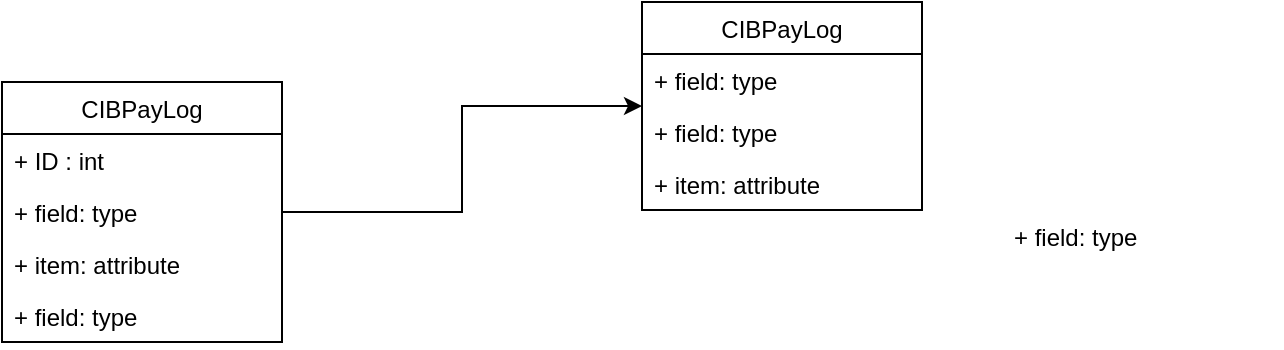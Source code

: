<mxfile version="20.5.3" type="github">
  <diagram id="C5RBs43oDa-KdzZeNtuy" name="Page-1">
    <mxGraphModel dx="1038" dy="579" grid="1" gridSize="10" guides="1" tooltips="1" connect="1" arrows="1" fold="1" page="1" pageScale="1" pageWidth="827" pageHeight="1169" math="0" shadow="0">
      <root>
        <mxCell id="WIyWlLk6GJQsqaUBKTNV-0" />
        <mxCell id="WIyWlLk6GJQsqaUBKTNV-1" parent="WIyWlLk6GJQsqaUBKTNV-0" />
        <mxCell id="4Nbq145AjDJTd76L0b91-21" value="" style="edgeStyle=orthogonalEdgeStyle;rounded=0;orthogonalLoop=1;jettySize=auto;html=1;" edge="1" parent="WIyWlLk6GJQsqaUBKTNV-1" source="4Nbq145AjDJTd76L0b91-13" target="4Nbq145AjDJTd76L0b91-17">
          <mxGeometry relative="1" as="geometry" />
        </mxCell>
        <mxCell id="4Nbq145AjDJTd76L0b91-13" value="CIBPayLog" style="swimlane;fontStyle=0;childLayout=stackLayout;horizontal=1;startSize=26;horizontalStack=0;resizeParent=1;resizeParentMax=0;resizeLast=0;collapsible=1;marginBottom=0;comic=0;" vertex="1" parent="WIyWlLk6GJQsqaUBKTNV-1">
          <mxGeometry x="160" y="150" width="140" height="130" as="geometry" />
        </mxCell>
        <mxCell id="4Nbq145AjDJTd76L0b91-14" value="+ ID : int" style="text;strokeColor=none;fillColor=none;align=left;verticalAlign=top;spacingLeft=4;spacingRight=4;overflow=hidden;rotatable=0;points=[[0,0.5],[1,0.5]];portConstraint=eastwest;labelBackgroundColor=none;" vertex="1" parent="4Nbq145AjDJTd76L0b91-13">
          <mxGeometry y="26" width="140" height="26" as="geometry" />
        </mxCell>
        <mxCell id="4Nbq145AjDJTd76L0b91-15" value="+ field: type" style="text;strokeColor=none;fillColor=none;align=left;verticalAlign=top;spacingLeft=4;spacingRight=4;overflow=hidden;rotatable=0;points=[[0,0.5],[1,0.5]];portConstraint=eastwest;" vertex="1" parent="4Nbq145AjDJTd76L0b91-13">
          <mxGeometry y="52" width="140" height="26" as="geometry" />
        </mxCell>
        <mxCell id="4Nbq145AjDJTd76L0b91-25" value="+ item: attribute" style="text;strokeColor=none;fillColor=none;align=left;verticalAlign=top;spacingLeft=4;spacingRight=4;overflow=hidden;rotatable=0;points=[[0,0.5],[1,0.5]];portConstraint=eastwest;comic=0;" vertex="1" parent="4Nbq145AjDJTd76L0b91-13">
          <mxGeometry y="78" width="140" height="26" as="geometry" />
        </mxCell>
        <mxCell id="4Nbq145AjDJTd76L0b91-16" value="+ field: type&#xa;" style="text;strokeColor=none;fillColor=none;align=left;verticalAlign=top;spacingLeft=4;spacingRight=4;overflow=hidden;rotatable=0;points=[[0,0.5],[1,0.5]];portConstraint=eastwest;" vertex="1" parent="4Nbq145AjDJTd76L0b91-13">
          <mxGeometry y="104" width="140" height="26" as="geometry" />
        </mxCell>
        <mxCell id="4Nbq145AjDJTd76L0b91-17" value="CIBPayLog" style="swimlane;fontStyle=0;childLayout=stackLayout;horizontal=1;startSize=26;fillColor=none;horizontalStack=0;resizeParent=1;resizeParentMax=0;resizeLast=0;collapsible=1;marginBottom=0;comic=0;" vertex="1" parent="WIyWlLk6GJQsqaUBKTNV-1">
          <mxGeometry x="480" y="110" width="140" height="104" as="geometry">
            <mxRectangle x="480" y="110" width="100" height="30" as="alternateBounds" />
          </mxGeometry>
        </mxCell>
        <mxCell id="4Nbq145AjDJTd76L0b91-18" value="+ field: type" style="text;strokeColor=none;fillColor=none;align=left;verticalAlign=top;spacingLeft=4;spacingRight=4;overflow=hidden;rotatable=0;points=[[0,0.5],[1,0.5]];portConstraint=eastwest;" vertex="1" parent="4Nbq145AjDJTd76L0b91-17">
          <mxGeometry y="26" width="140" height="26" as="geometry" />
        </mxCell>
        <mxCell id="4Nbq145AjDJTd76L0b91-19" value="+ field: type" style="text;strokeColor=none;fillColor=none;align=left;verticalAlign=top;spacingLeft=4;spacingRight=4;overflow=hidden;rotatable=0;points=[[0,0.5],[1,0.5]];portConstraint=eastwest;" vertex="1" parent="4Nbq145AjDJTd76L0b91-17">
          <mxGeometry y="52" width="140" height="26" as="geometry" />
        </mxCell>
        <mxCell id="4Nbq145AjDJTd76L0b91-22" value="+ item: attribute" style="text;strokeColor=none;fillColor=none;align=left;verticalAlign=top;spacingLeft=4;spacingRight=4;overflow=hidden;rotatable=0;points=[[0,0.5],[1,0.5]];portConstraint=eastwest;comic=0;" vertex="1" parent="4Nbq145AjDJTd76L0b91-17">
          <mxGeometry y="78" width="140" height="26" as="geometry" />
        </mxCell>
        <mxCell id="4Nbq145AjDJTd76L0b91-20" value="+ field: type&#xa;" style="text;strokeColor=none;fillColor=none;align=left;verticalAlign=top;spacingLeft=4;spacingRight=4;overflow=hidden;rotatable=0;points=[[0,0.5],[1,0.5]];portConstraint=eastwest;" vertex="1" parent="WIyWlLk6GJQsqaUBKTNV-1">
          <mxGeometry x="660" y="214" width="140" height="26" as="geometry" />
        </mxCell>
      </root>
    </mxGraphModel>
  </diagram>
</mxfile>
